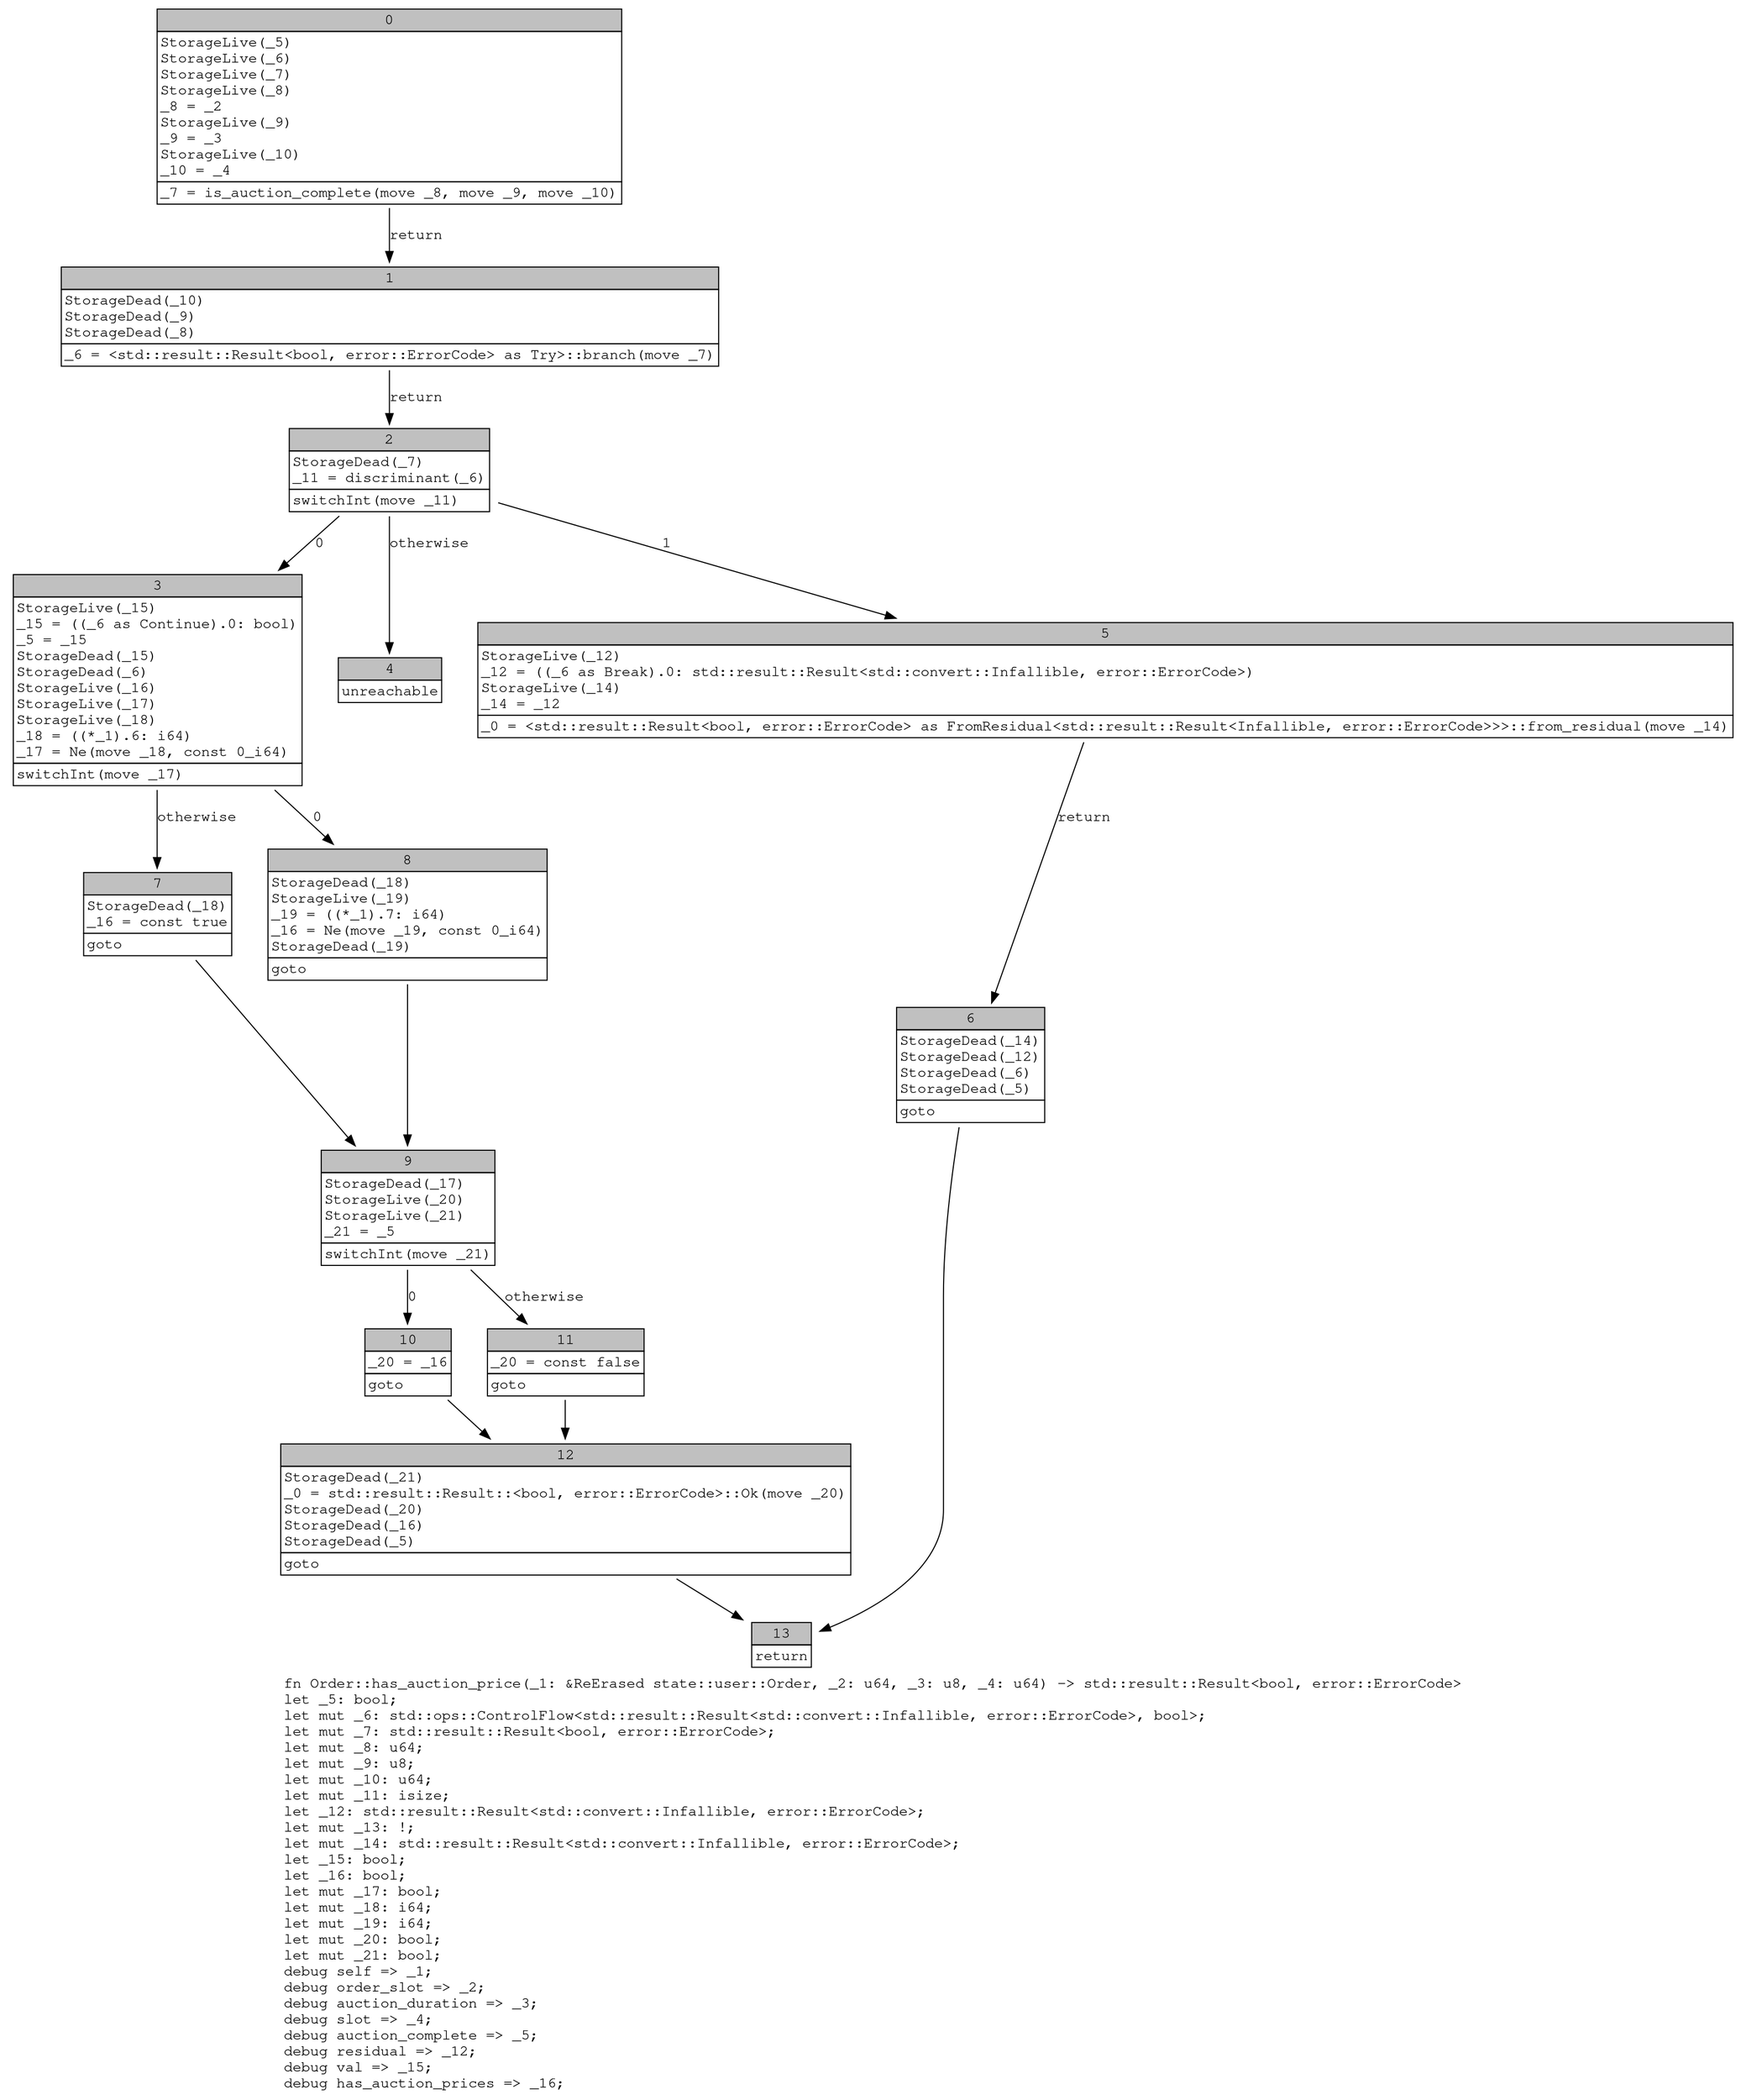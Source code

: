 digraph Mir_0_4383 {
    graph [fontname="Courier, monospace"];
    node [fontname="Courier, monospace"];
    edge [fontname="Courier, monospace"];
    label=<fn Order::has_auction_price(_1: &amp;ReErased state::user::Order, _2: u64, _3: u8, _4: u64) -&gt; std::result::Result&lt;bool, error::ErrorCode&gt;<br align="left"/>let _5: bool;<br align="left"/>let mut _6: std::ops::ControlFlow&lt;std::result::Result&lt;std::convert::Infallible, error::ErrorCode&gt;, bool&gt;;<br align="left"/>let mut _7: std::result::Result&lt;bool, error::ErrorCode&gt;;<br align="left"/>let mut _8: u64;<br align="left"/>let mut _9: u8;<br align="left"/>let mut _10: u64;<br align="left"/>let mut _11: isize;<br align="left"/>let _12: std::result::Result&lt;std::convert::Infallible, error::ErrorCode&gt;;<br align="left"/>let mut _13: !;<br align="left"/>let mut _14: std::result::Result&lt;std::convert::Infallible, error::ErrorCode&gt;;<br align="left"/>let _15: bool;<br align="left"/>let _16: bool;<br align="left"/>let mut _17: bool;<br align="left"/>let mut _18: i64;<br align="left"/>let mut _19: i64;<br align="left"/>let mut _20: bool;<br align="left"/>let mut _21: bool;<br align="left"/>debug self =&gt; _1;<br align="left"/>debug order_slot =&gt; _2;<br align="left"/>debug auction_duration =&gt; _3;<br align="left"/>debug slot =&gt; _4;<br align="left"/>debug auction_complete =&gt; _5;<br align="left"/>debug residual =&gt; _12;<br align="left"/>debug val =&gt; _15;<br align="left"/>debug has_auction_prices =&gt; _16;<br align="left"/>>;
    bb0__0_4383 [shape="none", label=<<table border="0" cellborder="1" cellspacing="0"><tr><td bgcolor="gray" align="center" colspan="1">0</td></tr><tr><td align="left" balign="left">StorageLive(_5)<br/>StorageLive(_6)<br/>StorageLive(_7)<br/>StorageLive(_8)<br/>_8 = _2<br/>StorageLive(_9)<br/>_9 = _3<br/>StorageLive(_10)<br/>_10 = _4<br/></td></tr><tr><td align="left">_7 = is_auction_complete(move _8, move _9, move _10)</td></tr></table>>];
    bb1__0_4383 [shape="none", label=<<table border="0" cellborder="1" cellspacing="0"><tr><td bgcolor="gray" align="center" colspan="1">1</td></tr><tr><td align="left" balign="left">StorageDead(_10)<br/>StorageDead(_9)<br/>StorageDead(_8)<br/></td></tr><tr><td align="left">_6 = &lt;std::result::Result&lt;bool, error::ErrorCode&gt; as Try&gt;::branch(move _7)</td></tr></table>>];
    bb2__0_4383 [shape="none", label=<<table border="0" cellborder="1" cellspacing="0"><tr><td bgcolor="gray" align="center" colspan="1">2</td></tr><tr><td align="left" balign="left">StorageDead(_7)<br/>_11 = discriminant(_6)<br/></td></tr><tr><td align="left">switchInt(move _11)</td></tr></table>>];
    bb3__0_4383 [shape="none", label=<<table border="0" cellborder="1" cellspacing="0"><tr><td bgcolor="gray" align="center" colspan="1">3</td></tr><tr><td align="left" balign="left">StorageLive(_15)<br/>_15 = ((_6 as Continue).0: bool)<br/>_5 = _15<br/>StorageDead(_15)<br/>StorageDead(_6)<br/>StorageLive(_16)<br/>StorageLive(_17)<br/>StorageLive(_18)<br/>_18 = ((*_1).6: i64)<br/>_17 = Ne(move _18, const 0_i64)<br/></td></tr><tr><td align="left">switchInt(move _17)</td></tr></table>>];
    bb4__0_4383 [shape="none", label=<<table border="0" cellborder="1" cellspacing="0"><tr><td bgcolor="gray" align="center" colspan="1">4</td></tr><tr><td align="left">unreachable</td></tr></table>>];
    bb5__0_4383 [shape="none", label=<<table border="0" cellborder="1" cellspacing="0"><tr><td bgcolor="gray" align="center" colspan="1">5</td></tr><tr><td align="left" balign="left">StorageLive(_12)<br/>_12 = ((_6 as Break).0: std::result::Result&lt;std::convert::Infallible, error::ErrorCode&gt;)<br/>StorageLive(_14)<br/>_14 = _12<br/></td></tr><tr><td align="left">_0 = &lt;std::result::Result&lt;bool, error::ErrorCode&gt; as FromResidual&lt;std::result::Result&lt;Infallible, error::ErrorCode&gt;&gt;&gt;::from_residual(move _14)</td></tr></table>>];
    bb6__0_4383 [shape="none", label=<<table border="0" cellborder="1" cellspacing="0"><tr><td bgcolor="gray" align="center" colspan="1">6</td></tr><tr><td align="left" balign="left">StorageDead(_14)<br/>StorageDead(_12)<br/>StorageDead(_6)<br/>StorageDead(_5)<br/></td></tr><tr><td align="left">goto</td></tr></table>>];
    bb7__0_4383 [shape="none", label=<<table border="0" cellborder="1" cellspacing="0"><tr><td bgcolor="gray" align="center" colspan="1">7</td></tr><tr><td align="left" balign="left">StorageDead(_18)<br/>_16 = const true<br/></td></tr><tr><td align="left">goto</td></tr></table>>];
    bb8__0_4383 [shape="none", label=<<table border="0" cellborder="1" cellspacing="0"><tr><td bgcolor="gray" align="center" colspan="1">8</td></tr><tr><td align="left" balign="left">StorageDead(_18)<br/>StorageLive(_19)<br/>_19 = ((*_1).7: i64)<br/>_16 = Ne(move _19, const 0_i64)<br/>StorageDead(_19)<br/></td></tr><tr><td align="left">goto</td></tr></table>>];
    bb9__0_4383 [shape="none", label=<<table border="0" cellborder="1" cellspacing="0"><tr><td bgcolor="gray" align="center" colspan="1">9</td></tr><tr><td align="left" balign="left">StorageDead(_17)<br/>StorageLive(_20)<br/>StorageLive(_21)<br/>_21 = _5<br/></td></tr><tr><td align="left">switchInt(move _21)</td></tr></table>>];
    bb10__0_4383 [shape="none", label=<<table border="0" cellborder="1" cellspacing="0"><tr><td bgcolor="gray" align="center" colspan="1">10</td></tr><tr><td align="left" balign="left">_20 = _16<br/></td></tr><tr><td align="left">goto</td></tr></table>>];
    bb11__0_4383 [shape="none", label=<<table border="0" cellborder="1" cellspacing="0"><tr><td bgcolor="gray" align="center" colspan="1">11</td></tr><tr><td align="left" balign="left">_20 = const false<br/></td></tr><tr><td align="left">goto</td></tr></table>>];
    bb12__0_4383 [shape="none", label=<<table border="0" cellborder="1" cellspacing="0"><tr><td bgcolor="gray" align="center" colspan="1">12</td></tr><tr><td align="left" balign="left">StorageDead(_21)<br/>_0 = std::result::Result::&lt;bool, error::ErrorCode&gt;::Ok(move _20)<br/>StorageDead(_20)<br/>StorageDead(_16)<br/>StorageDead(_5)<br/></td></tr><tr><td align="left">goto</td></tr></table>>];
    bb13__0_4383 [shape="none", label=<<table border="0" cellborder="1" cellspacing="0"><tr><td bgcolor="gray" align="center" colspan="1">13</td></tr><tr><td align="left">return</td></tr></table>>];
    bb0__0_4383 -> bb1__0_4383 [label="return"];
    bb1__0_4383 -> bb2__0_4383 [label="return"];
    bb2__0_4383 -> bb3__0_4383 [label="0"];
    bb2__0_4383 -> bb5__0_4383 [label="1"];
    bb2__0_4383 -> bb4__0_4383 [label="otherwise"];
    bb3__0_4383 -> bb8__0_4383 [label="0"];
    bb3__0_4383 -> bb7__0_4383 [label="otherwise"];
    bb5__0_4383 -> bb6__0_4383 [label="return"];
    bb6__0_4383 -> bb13__0_4383 [label=""];
    bb7__0_4383 -> bb9__0_4383 [label=""];
    bb8__0_4383 -> bb9__0_4383 [label=""];
    bb9__0_4383 -> bb10__0_4383 [label="0"];
    bb9__0_4383 -> bb11__0_4383 [label="otherwise"];
    bb10__0_4383 -> bb12__0_4383 [label=""];
    bb11__0_4383 -> bb12__0_4383 [label=""];
    bb12__0_4383 -> bb13__0_4383 [label=""];
}
